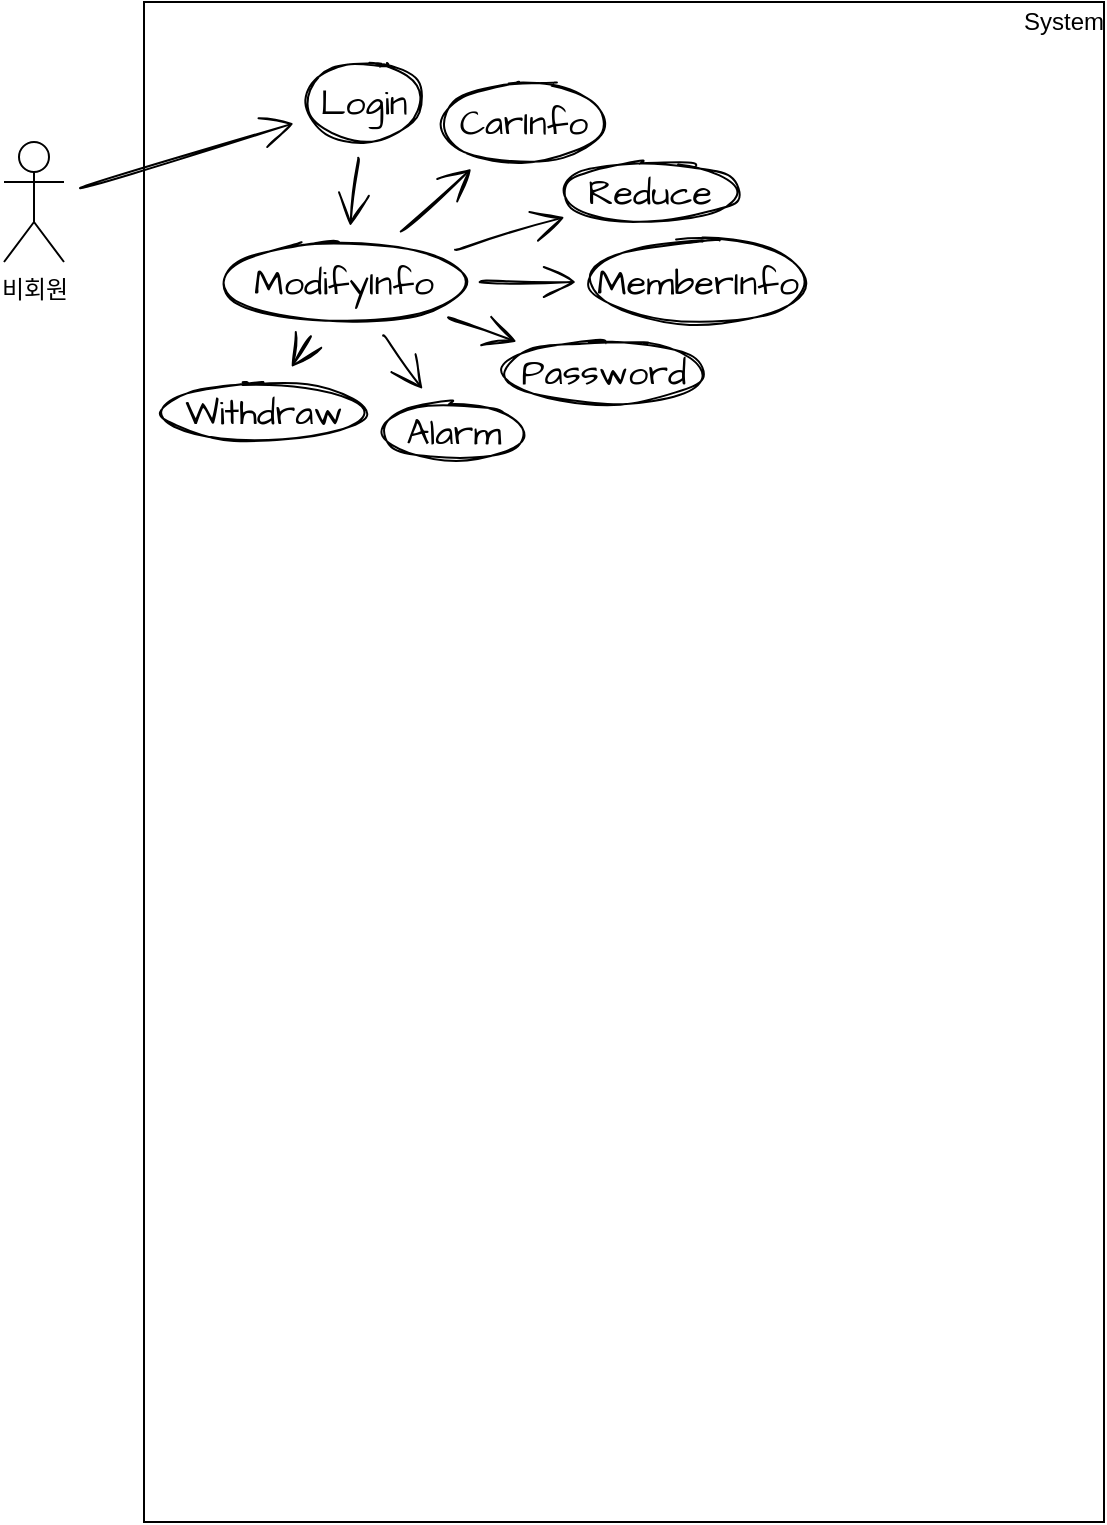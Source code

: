<mxfile version="15.3.5" type="github">
  <diagram id="7ni1pH2fpvkdQiMi3Z_y" name="Page-1">
    <mxGraphModel dx="834" dy="300" grid="1" gridSize="10" guides="1" tooltips="1" connect="1" arrows="1" fold="1" page="1" pageScale="1" pageWidth="827" pageHeight="1169" math="0" shadow="0">
      <root>
        <mxCell id="0" />
        <mxCell id="1" parent="0" />
        <mxCell id="QWIK3O2TFDbX4zNZtaBu-2" value="" style="rounded=0;whiteSpace=wrap;html=1;hachureGap=4;pointerEvents=0;" parent="1" vertex="1">
          <mxGeometry x="100" y="80" width="480" height="760" as="geometry" />
        </mxCell>
        <mxCell id="vArwF5hS8wq1QVAG_Up8-10" value="" style="edgeStyle=none;curved=1;rounded=0;sketch=1;orthogonalLoop=1;jettySize=auto;html=1;fontFamily=Architects Daughter;fontSource=https%3A%2F%2Ffonts.googleapis.com%2Fcss%3Ffamily%3DArchitects%2BDaughter;fontSize=20;endArrow=open;startSize=14;endSize=14;sourcePerimeterSpacing=8;targetPerimeterSpacing=8;" edge="1" parent="1" source="QWIK3O2TFDbX4zNZtaBu-1" target="vArwF5hS8wq1QVAG_Up8-9">
          <mxGeometry relative="1" as="geometry" />
        </mxCell>
        <mxCell id="QWIK3O2TFDbX4zNZtaBu-1" value="비회원" style="shape=umlActor;verticalLabelPosition=bottom;verticalAlign=top;html=1;outlineConnect=0;hachureGap=4;pointerEvents=0;" parent="1" vertex="1">
          <mxGeometry x="30" y="150" width="30" height="60" as="geometry" />
        </mxCell>
        <mxCell id="QWIK3O2TFDbX4zNZtaBu-3" value="System" style="text;html=1;strokeColor=none;fillColor=none;align=center;verticalAlign=middle;whiteSpace=wrap;rounded=0;hachureGap=4;pointerEvents=0;" parent="1" vertex="1">
          <mxGeometry x="540" y="80" width="40" height="20" as="geometry" />
        </mxCell>
        <mxCell id="vArwF5hS8wq1QVAG_Up8-12" value="" style="edgeStyle=none;curved=1;rounded=0;sketch=1;orthogonalLoop=1;jettySize=auto;html=1;fontFamily=Architects Daughter;fontSource=https%3A%2F%2Ffonts.googleapis.com%2Fcss%3Ffamily%3DArchitects%2BDaughter;fontSize=20;endArrow=open;startSize=14;endSize=14;sourcePerimeterSpacing=8;targetPerimeterSpacing=8;" edge="1" parent="1" source="vArwF5hS8wq1QVAG_Up8-9" target="vArwF5hS8wq1QVAG_Up8-11">
          <mxGeometry relative="1" as="geometry" />
        </mxCell>
        <mxCell id="vArwF5hS8wq1QVAG_Up8-9" value="Login" style="ellipse;whiteSpace=wrap;html=1;sketch=1;hachureGap=4;pointerEvents=0;fontFamily=Architects Daughter;fontSource=https%3A%2F%2Ffonts.googleapis.com%2Fcss%3Ffamily%3DArchitects%2BDaughter;fontSize=18;" vertex="1" parent="1">
          <mxGeometry x="180" y="110" width="60" height="40" as="geometry" />
        </mxCell>
        <mxCell id="vArwF5hS8wq1QVAG_Up8-15" value="" style="edgeStyle=none;curved=1;rounded=0;sketch=1;orthogonalLoop=1;jettySize=auto;html=1;fontFamily=Architects Daughter;fontSource=https%3A%2F%2Ffonts.googleapis.com%2Fcss%3Ffamily%3DArchitects%2BDaughter;fontSize=20;endArrow=open;startSize=14;endSize=14;sourcePerimeterSpacing=8;targetPerimeterSpacing=8;" edge="1" parent="1" source="vArwF5hS8wq1QVAG_Up8-11" target="vArwF5hS8wq1QVAG_Up8-14">
          <mxGeometry relative="1" as="geometry" />
        </mxCell>
        <mxCell id="vArwF5hS8wq1QVAG_Up8-17" value="" style="edgeStyle=none;curved=1;rounded=0;sketch=1;orthogonalLoop=1;jettySize=auto;html=1;fontFamily=Architects Daughter;fontSource=https%3A%2F%2Ffonts.googleapis.com%2Fcss%3Ffamily%3DArchitects%2BDaughter;fontSize=20;endArrow=open;startSize=14;endSize=14;sourcePerimeterSpacing=8;targetPerimeterSpacing=8;" edge="1" parent="1" source="vArwF5hS8wq1QVAG_Up8-11" target="vArwF5hS8wq1QVAG_Up8-16">
          <mxGeometry relative="1" as="geometry" />
        </mxCell>
        <mxCell id="vArwF5hS8wq1QVAG_Up8-19" value="" style="edgeStyle=none;curved=1;rounded=0;sketch=1;orthogonalLoop=1;jettySize=auto;html=1;fontFamily=Architects Daughter;fontSource=https%3A%2F%2Ffonts.googleapis.com%2Fcss%3Ffamily%3DArchitects%2BDaughter;fontSize=20;endArrow=open;startSize=14;endSize=14;sourcePerimeterSpacing=8;targetPerimeterSpacing=8;" edge="1" parent="1" source="vArwF5hS8wq1QVAG_Up8-11" target="vArwF5hS8wq1QVAG_Up8-18">
          <mxGeometry relative="1" as="geometry" />
        </mxCell>
        <mxCell id="vArwF5hS8wq1QVAG_Up8-21" value="" style="edgeStyle=none;curved=1;rounded=0;sketch=1;orthogonalLoop=1;jettySize=auto;html=1;fontFamily=Architects Daughter;fontSource=https%3A%2F%2Ffonts.googleapis.com%2Fcss%3Ffamily%3DArchitects%2BDaughter;fontSize=20;endArrow=open;startSize=14;endSize=14;sourcePerimeterSpacing=8;targetPerimeterSpacing=8;" edge="1" parent="1" source="vArwF5hS8wq1QVAG_Up8-11" target="vArwF5hS8wq1QVAG_Up8-20">
          <mxGeometry relative="1" as="geometry" />
        </mxCell>
        <mxCell id="vArwF5hS8wq1QVAG_Up8-23" value="" style="edgeStyle=none;curved=1;rounded=0;sketch=1;orthogonalLoop=1;jettySize=auto;html=1;fontFamily=Architects Daughter;fontSource=https%3A%2F%2Ffonts.googleapis.com%2Fcss%3Ffamily%3DArchitects%2BDaughter;fontSize=20;endArrow=open;startSize=14;endSize=14;sourcePerimeterSpacing=8;targetPerimeterSpacing=8;" edge="1" parent="1" source="vArwF5hS8wq1QVAG_Up8-11" target="vArwF5hS8wq1QVAG_Up8-22">
          <mxGeometry relative="1" as="geometry" />
        </mxCell>
        <mxCell id="vArwF5hS8wq1QVAG_Up8-25" value="" style="edgeStyle=none;curved=1;rounded=0;sketch=1;orthogonalLoop=1;jettySize=auto;html=1;fontFamily=Architects Daughter;fontSource=https%3A%2F%2Ffonts.googleapis.com%2Fcss%3Ffamily%3DArchitects%2BDaughter;fontSize=20;endArrow=open;startSize=14;endSize=14;sourcePerimeterSpacing=8;targetPerimeterSpacing=8;" edge="1" parent="1" source="vArwF5hS8wq1QVAG_Up8-11" target="vArwF5hS8wq1QVAG_Up8-24">
          <mxGeometry relative="1" as="geometry" />
        </mxCell>
        <mxCell id="vArwF5hS8wq1QVAG_Up8-11" value="ModifyInfo" style="ellipse;whiteSpace=wrap;html=1;sketch=1;hachureGap=4;pointerEvents=0;fontFamily=Architects Daughter;fontSource=https%3A%2F%2Ffonts.googleapis.com%2Fcss%3Ffamily%3DArchitects%2BDaughter;fontSize=18;" vertex="1" parent="1">
          <mxGeometry x="140" y="200" width="120" height="40" as="geometry" />
        </mxCell>
        <mxCell id="vArwF5hS8wq1QVAG_Up8-14" value="CarInfo" style="ellipse;whiteSpace=wrap;html=1;sketch=1;hachureGap=4;pointerEvents=0;fontFamily=Architects Daughter;fontSource=https%3A%2F%2Ffonts.googleapis.com%2Fcss%3Ffamily%3DArchitects%2BDaughter;fontSize=18;" vertex="1" parent="1">
          <mxGeometry x="250" y="120" width="80" height="40" as="geometry" />
        </mxCell>
        <mxCell id="vArwF5hS8wq1QVAG_Up8-16" value="Reduce" style="ellipse;whiteSpace=wrap;html=1;sketch=1;hachureGap=4;pointerEvents=0;fontFamily=Architects Daughter;fontSource=https%3A%2F%2Ffonts.googleapis.com%2Fcss%3Ffamily%3DArchitects%2BDaughter;fontSize=18;" vertex="1" parent="1">
          <mxGeometry x="310" y="160" width="86" height="30" as="geometry" />
        </mxCell>
        <mxCell id="vArwF5hS8wq1QVAG_Up8-18" value="MemberInfo" style="ellipse;whiteSpace=wrap;html=1;sketch=1;hachureGap=4;pointerEvents=0;fontFamily=Architects Daughter;fontSource=https%3A%2F%2Ffonts.googleapis.com%2Fcss%3Ffamily%3DArchitects%2BDaughter;fontSize=18;" vertex="1" parent="1">
          <mxGeometry x="324" y="200" width="106" height="40" as="geometry" />
        </mxCell>
        <mxCell id="vArwF5hS8wq1QVAG_Up8-20" value="Password" style="ellipse;whiteSpace=wrap;html=1;sketch=1;hachureGap=4;pointerEvents=0;fontFamily=Architects Daughter;fontSource=https%3A%2F%2Ffonts.googleapis.com%2Fcss%3Ffamily%3DArchitects%2BDaughter;fontSize=18;" vertex="1" parent="1">
          <mxGeometry x="280" y="250" width="100" height="30" as="geometry" />
        </mxCell>
        <mxCell id="vArwF5hS8wq1QVAG_Up8-22" value="Alarm" style="ellipse;whiteSpace=wrap;html=1;sketch=1;hachureGap=4;pointerEvents=0;fontFamily=Architects Daughter;fontSource=https%3A%2F%2Ffonts.googleapis.com%2Fcss%3Ffamily%3DArchitects%2BDaughter;fontSize=18;" vertex="1" parent="1">
          <mxGeometry x="220" y="280" width="70" height="30" as="geometry" />
        </mxCell>
        <mxCell id="vArwF5hS8wq1QVAG_Up8-24" value="Withdraw" style="ellipse;whiteSpace=wrap;html=1;sketch=1;hachureGap=4;pointerEvents=0;fontFamily=Architects Daughter;fontSource=https%3A%2F%2Ffonts.googleapis.com%2Fcss%3Ffamily%3DArchitects%2BDaughter;fontSize=18;" vertex="1" parent="1">
          <mxGeometry x="110" y="270" width="100" height="30" as="geometry" />
        </mxCell>
      </root>
    </mxGraphModel>
  </diagram>
</mxfile>
